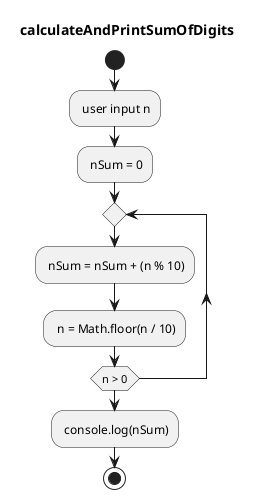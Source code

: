 @startuml calculateAndPrintSumOfDigits
title calculateAndPrintSumOfDigits
start
: user input n;
: nSum = 0;
repeat 
  : nSum = nSum + (n % 10);
  : n = Math.floor(n / 10);
repeat while (n > 0)
: console.log(nSum);
stop
@enduml